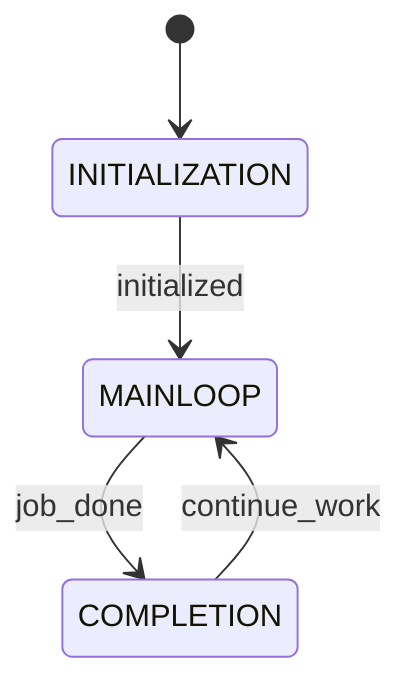 stateDiagram-v2
    [*] --> INITIALIZATION

    %% INITIALIZATION (1 states)
    state INITIALIZATION

    %% MAIN LOOP (2 states)
    state MAINLOOP

    %% COMPLETION (1 states)
    state COMPLETION

    %% Transitions between composites
    INITIALIZATION --> MAINLOOP : initialized
    MAINLOOP --> COMPLETION : job_done
    COMPLETION --> MAINLOOP : continue_work